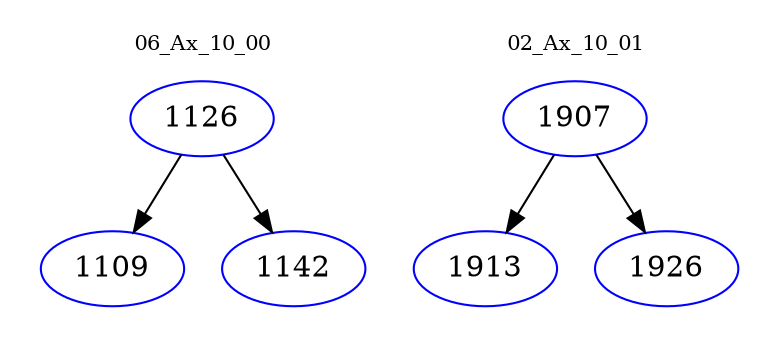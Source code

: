 digraph{
subgraph cluster_0 {
color = white
label = "06_Ax_10_00";
fontsize=10;
T0_1126 [label="1126", color="blue"]
T0_1126 -> T0_1109 [color="black"]
T0_1109 [label="1109", color="blue"]
T0_1126 -> T0_1142 [color="black"]
T0_1142 [label="1142", color="blue"]
}
subgraph cluster_1 {
color = white
label = "02_Ax_10_01";
fontsize=10;
T1_1907 [label="1907", color="blue"]
T1_1907 -> T1_1913 [color="black"]
T1_1913 [label="1913", color="blue"]
T1_1907 -> T1_1926 [color="black"]
T1_1926 [label="1926", color="blue"]
}
}
